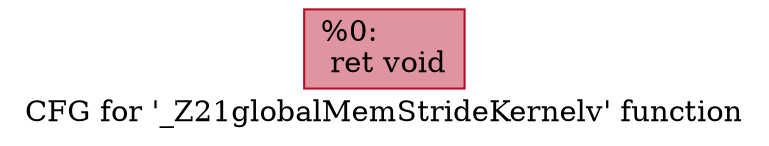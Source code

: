 digraph "CFG for '_Z21globalMemStrideKernelv' function" {
	label="CFG for '_Z21globalMemStrideKernelv' function";

	Node0x529c180 [shape=record,color="#b70d28ff", style=filled, fillcolor="#b70d2870",label="{%0:\l  ret void\l}"];
}
